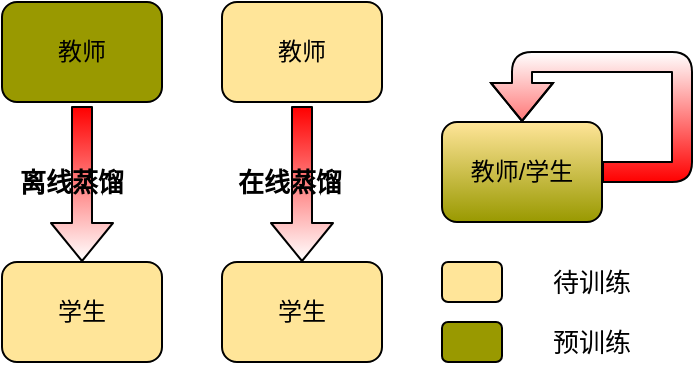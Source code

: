 <mxfile version="14.4.4" type="github">
  <diagram id="vbi7nE3dzQboV_EjsajQ" name="第 1 页">
    <mxGraphModel dx="1209" dy="649" grid="1" gridSize="10" guides="1" tooltips="1" connect="1" arrows="1" fold="1" page="1" pageScale="1" pageWidth="850" pageHeight="1100" math="0" shadow="0">
      <root>
        <mxCell id="0" />
        <mxCell id="1" parent="0" />
        <mxCell id="9pZoL8t0_pukpKfw8_Pr-1" value="教师" style="rounded=1;whiteSpace=wrap;html=1;fillColor=#999900;" vertex="1" parent="1">
          <mxGeometry x="130" y="270" width="80" height="50" as="geometry" />
        </mxCell>
        <mxCell id="9pZoL8t0_pukpKfw8_Pr-2" value="学生" style="rounded=1;whiteSpace=wrap;html=1;fillColor=#FFE599;" vertex="1" parent="1">
          <mxGeometry x="130" y="400" width="80" height="50" as="geometry" />
        </mxCell>
        <mxCell id="9pZoL8t0_pukpKfw8_Pr-3" value="" style="shape=flexArrow;endArrow=classic;html=1;fillColor=#ffffff;gradientColor=#FF0000;gradientDirection=north;" edge="1" parent="1">
          <mxGeometry width="50" height="50" relative="1" as="geometry">
            <mxPoint x="170" y="322" as="sourcePoint" />
            <mxPoint x="170" y="400" as="targetPoint" />
          </mxGeometry>
        </mxCell>
        <mxCell id="9pZoL8t0_pukpKfw8_Pr-4" value="教师" style="rounded=1;whiteSpace=wrap;html=1;fillColor=#FFE599;" vertex="1" parent="1">
          <mxGeometry x="240" y="270" width="80" height="50" as="geometry" />
        </mxCell>
        <mxCell id="9pZoL8t0_pukpKfw8_Pr-5" value="学生" style="rounded=1;whiteSpace=wrap;html=1;fillColor=#FFE599;" vertex="1" parent="1">
          <mxGeometry x="240" y="400" width="80" height="50" as="geometry" />
        </mxCell>
        <mxCell id="9pZoL8t0_pukpKfw8_Pr-6" value="" style="shape=flexArrow;endArrow=classic;html=1;fillColor=#ffffff;gradientColor=#FF0000;gradientDirection=north;" edge="1" parent="1">
          <mxGeometry width="50" height="50" relative="1" as="geometry">
            <mxPoint x="280" y="322" as="sourcePoint" />
            <mxPoint x="280" y="400" as="targetPoint" />
          </mxGeometry>
        </mxCell>
        <mxCell id="9pZoL8t0_pukpKfw8_Pr-7" value="教师/学生" style="rounded=1;whiteSpace=wrap;html=1;fillColor=#999900;gradientColor=#FFE599;gradientDirection=north;" vertex="1" parent="1">
          <mxGeometry x="350" y="330" width="80" height="50" as="geometry" />
        </mxCell>
        <mxCell id="9pZoL8t0_pukpKfw8_Pr-10" value="离线蒸馏" style="text;html=1;strokeColor=none;fillColor=none;align=center;verticalAlign=middle;whiteSpace=wrap;rounded=0;fontStyle=1;fontSize=13;" vertex="1" parent="1">
          <mxGeometry x="130" y="350" width="70" height="20" as="geometry" />
        </mxCell>
        <mxCell id="9pZoL8t0_pukpKfw8_Pr-13" value="在线蒸馏" style="text;html=1;strokeColor=none;fillColor=none;align=center;verticalAlign=middle;whiteSpace=wrap;rounded=0;fontStyle=1;fontSize=13;" vertex="1" parent="1">
          <mxGeometry x="240" y="350" width="67.5" height="20" as="geometry" />
        </mxCell>
        <mxCell id="9pZoL8t0_pukpKfw8_Pr-17" style="edgeStyle=orthogonalEdgeStyle;orthogonalLoop=1;jettySize=auto;html=1;exitX=1;exitY=0.5;exitDx=0;exitDy=0;entryX=0.5;entryY=0;entryDx=0;entryDy=0;fillColor=#ffffff;gradientColor=#FF0000;fontSize=11;rounded=1;gradientDirection=south;shape=flexArrow;" edge="1" parent="1" source="9pZoL8t0_pukpKfw8_Pr-7" target="9pZoL8t0_pukpKfw8_Pr-7">
          <mxGeometry relative="1" as="geometry">
            <Array as="points">
              <mxPoint x="470" y="355" />
              <mxPoint x="470" y="300" />
              <mxPoint x="390" y="300" />
            </Array>
          </mxGeometry>
        </mxCell>
        <mxCell id="9pZoL8t0_pukpKfw8_Pr-18" value="" style="rounded=1;whiteSpace=wrap;html=1;fillColor=#FFE599;gradientColor=#FFE599;fontSize=13;" vertex="1" parent="1">
          <mxGeometry x="350" y="400" width="30" height="20" as="geometry" />
        </mxCell>
        <mxCell id="9pZoL8t0_pukpKfw8_Pr-19" value="待训练" style="text;html=1;strokeColor=none;fillColor=none;align=center;verticalAlign=middle;whiteSpace=wrap;rounded=0;fontSize=13;" vertex="1" parent="1">
          <mxGeometry x="400" y="400" width="50" height="20" as="geometry" />
        </mxCell>
        <mxCell id="9pZoL8t0_pukpKfw8_Pr-20" value="" style="rounded=1;whiteSpace=wrap;html=1;fontSize=13;fillColor=#999900;" vertex="1" parent="1">
          <mxGeometry x="350" y="430" width="30" height="20" as="geometry" />
        </mxCell>
        <mxCell id="9pZoL8t0_pukpKfw8_Pr-21" value="预训练" style="text;html=1;strokeColor=none;fillColor=none;align=center;verticalAlign=middle;whiteSpace=wrap;rounded=0;fontSize=13;" vertex="1" parent="1">
          <mxGeometry x="400" y="430" width="50" height="20" as="geometry" />
        </mxCell>
      </root>
    </mxGraphModel>
  </diagram>
</mxfile>

